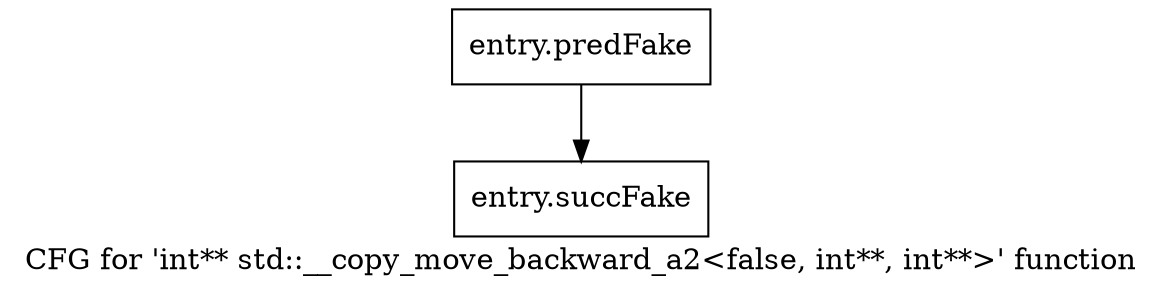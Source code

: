 digraph "CFG for 'int** std::__copy_move_backward_a2\<false, int**, int**\>' function" {
	label="CFG for 'int** std::__copy_move_backward_a2\<false, int**, int**\>' function";

	Node0x4a28b20 [shape=record,filename="",linenumber="",label="{entry.predFake}"];
	Node0x4a28b20 -> Node0x4757e50[ callList="" memoryops="" filename="/proj/xbuilds/2019.2_0801_1/installs/lin64/Vivado/HEAD/tps/lnx64/gcc-6.2.0/lib/gcc/x86_64-pc-linux-gnu/6.2.0/../../../../include/c++/6.2.0/bits/stl_algobase.h"];
	Node0x4757e50 [shape=record,filename="/proj/xbuilds/2019.2_0801_1/installs/lin64/Vivado/HEAD/tps/lnx64/gcc-6.2.0/lib/gcc/x86_64-pc-linux-gnu/6.2.0/../../../../include/c++/6.2.0/bits/stl_algobase.h",linenumber="597",label="{entry.succFake}"];
}
